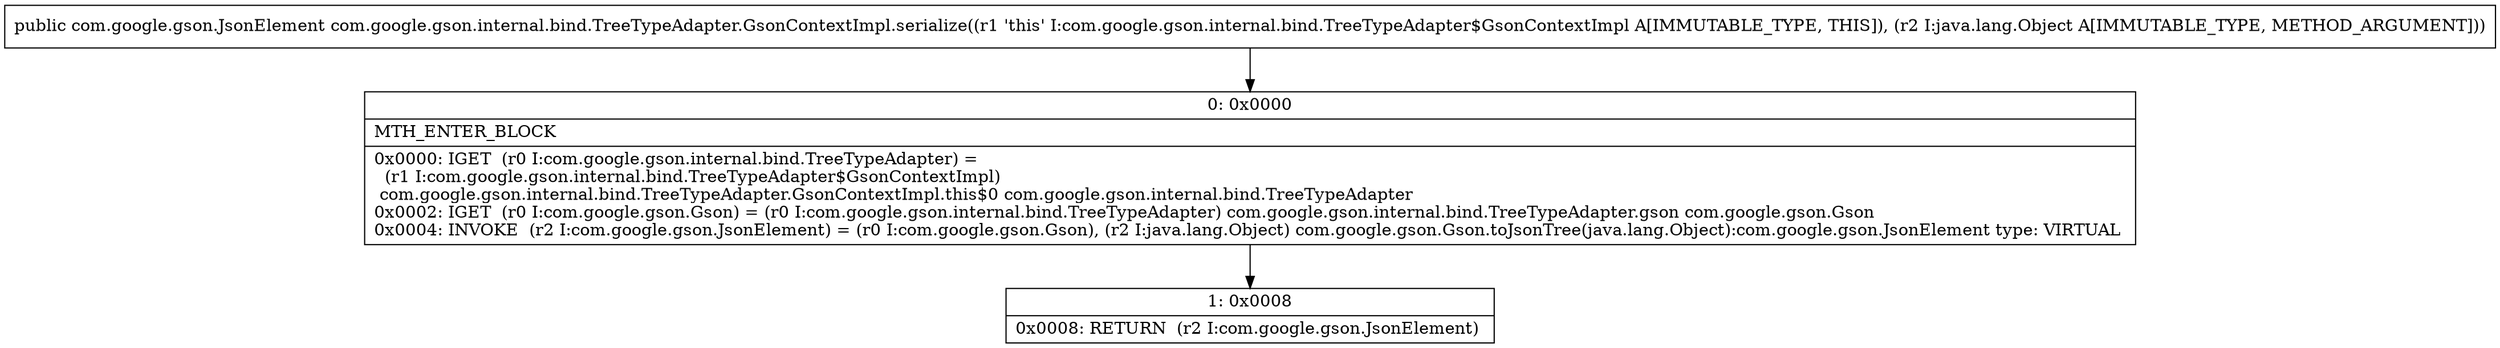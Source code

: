 digraph "CFG forcom.google.gson.internal.bind.TreeTypeAdapter.GsonContextImpl.serialize(Ljava\/lang\/Object;)Lcom\/google\/gson\/JsonElement;" {
Node_0 [shape=record,label="{0\:\ 0x0000|MTH_ENTER_BLOCK\l|0x0000: IGET  (r0 I:com.google.gson.internal.bind.TreeTypeAdapter) = \l  (r1 I:com.google.gson.internal.bind.TreeTypeAdapter$GsonContextImpl)\l com.google.gson.internal.bind.TreeTypeAdapter.GsonContextImpl.this$0 com.google.gson.internal.bind.TreeTypeAdapter \l0x0002: IGET  (r0 I:com.google.gson.Gson) = (r0 I:com.google.gson.internal.bind.TreeTypeAdapter) com.google.gson.internal.bind.TreeTypeAdapter.gson com.google.gson.Gson \l0x0004: INVOKE  (r2 I:com.google.gson.JsonElement) = (r0 I:com.google.gson.Gson), (r2 I:java.lang.Object) com.google.gson.Gson.toJsonTree(java.lang.Object):com.google.gson.JsonElement type: VIRTUAL \l}"];
Node_1 [shape=record,label="{1\:\ 0x0008|0x0008: RETURN  (r2 I:com.google.gson.JsonElement) \l}"];
MethodNode[shape=record,label="{public com.google.gson.JsonElement com.google.gson.internal.bind.TreeTypeAdapter.GsonContextImpl.serialize((r1 'this' I:com.google.gson.internal.bind.TreeTypeAdapter$GsonContextImpl A[IMMUTABLE_TYPE, THIS]), (r2 I:java.lang.Object A[IMMUTABLE_TYPE, METHOD_ARGUMENT])) }"];
MethodNode -> Node_0;
Node_0 -> Node_1;
}

